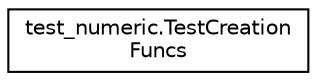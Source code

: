 digraph "Graphical Class Hierarchy"
{
 // LATEX_PDF_SIZE
  edge [fontname="Helvetica",fontsize="10",labelfontname="Helvetica",labelfontsize="10"];
  node [fontname="Helvetica",fontsize="10",shape=record];
  rankdir="LR";
  Node0 [label="test_numeric.TestCreation\lFuncs",height=0.2,width=0.4,color="black", fillcolor="white", style="filled",URL="$classtest__numeric_1_1TestCreationFuncs.html",tooltip=" "];
}
